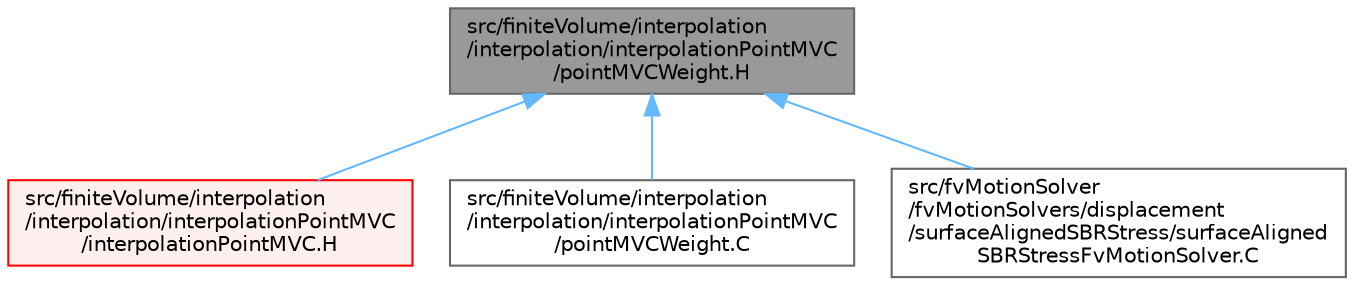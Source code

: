 digraph "src/finiteVolume/interpolation/interpolation/interpolationPointMVC/pointMVCWeight.H"
{
 // LATEX_PDF_SIZE
  bgcolor="transparent";
  edge [fontname=Helvetica,fontsize=10,labelfontname=Helvetica,labelfontsize=10];
  node [fontname=Helvetica,fontsize=10,shape=box,height=0.2,width=0.4];
  Node1 [id="Node000001",label="src/finiteVolume/interpolation\l/interpolation/interpolationPointMVC\l/pointMVCWeight.H",height=0.2,width=0.4,color="gray40", fillcolor="grey60", style="filled", fontcolor="black",tooltip=" "];
  Node1 -> Node2 [id="edge1_Node000001_Node000002",dir="back",color="steelblue1",style="solid",tooltip=" "];
  Node2 [id="Node000002",label="src/finiteVolume/interpolation\l/interpolation/interpolationPointMVC\l/interpolationPointMVC.H",height=0.2,width=0.4,color="red", fillcolor="#FFF0F0", style="filled",URL="$interpolationPointMVC_8H.html",tooltip=" "];
  Node1 -> Node5 [id="edge2_Node000001_Node000005",dir="back",color="steelblue1",style="solid",tooltip=" "];
  Node5 [id="Node000005",label="src/finiteVolume/interpolation\l/interpolation/interpolationPointMVC\l/pointMVCWeight.C",height=0.2,width=0.4,color="grey40", fillcolor="white", style="filled",URL="$pointMVCWeight_8C.html",tooltip=" "];
  Node1 -> Node6 [id="edge3_Node000001_Node000006",dir="back",color="steelblue1",style="solid",tooltip=" "];
  Node6 [id="Node000006",label="src/fvMotionSolver\l/fvMotionSolvers/displacement\l/surfaceAlignedSBRStress/surfaceAligned\lSBRStressFvMotionSolver.C",height=0.2,width=0.4,color="grey40", fillcolor="white", style="filled",URL="$surfaceAlignedSBRStressFvMotionSolver_8C.html",tooltip=" "];
}
